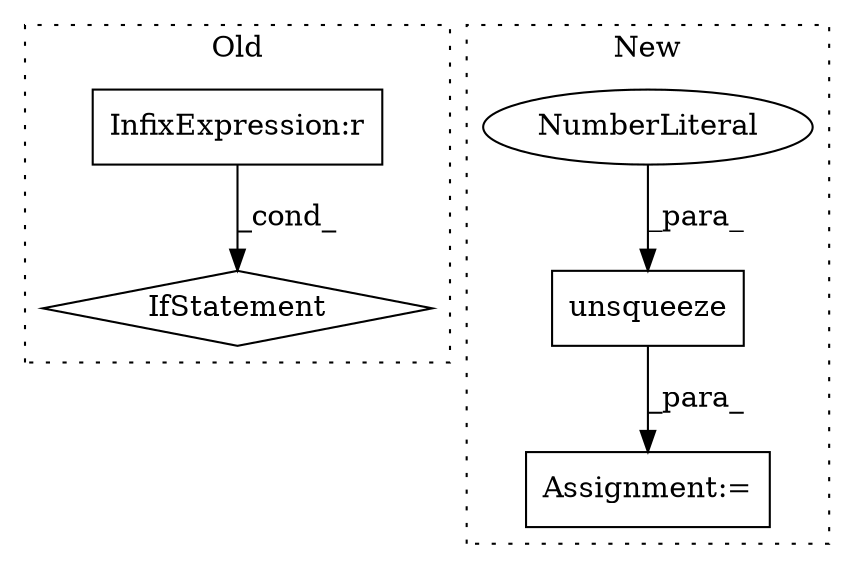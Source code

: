 digraph G {
subgraph cluster0 {
1 [label="IfStatement" a="25" s="9676,9694" l="4,2" shape="diamond"];
4 [label="InfixExpression:r" a="27" s="9686" l="4" shape="box"];
label = "Old";
style="dotted";
}
subgraph cluster1 {
2 [label="unsqueeze" a="32" s="10130,10141" l="10,1" shape="box"];
3 [label="NumberLiteral" a="34" s="10140" l="1" shape="ellipse"];
5 [label="Assignment:=" a="7" s="10092" l="8" shape="box"];
label = "New";
style="dotted";
}
2 -> 5 [label="_para_"];
3 -> 2 [label="_para_"];
4 -> 1 [label="_cond_"];
}